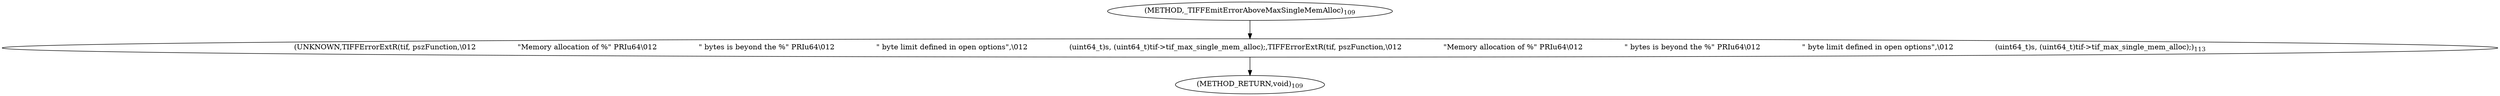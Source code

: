 digraph "_TIFFEmitErrorAboveMaxSingleMemAlloc" {  
"177" [label = <(UNKNOWN,TIFFErrorExtR(tif, pszFunction,\012                  &quot;Memory allocation of %&quot; PRIu64\012                  &quot; bytes is beyond the %&quot; PRIu64\012                  &quot; byte limit defined in open options&quot;,\012                  (uint64_t)s, (uint64_t)tif-&gt;tif_max_single_mem_alloc);,TIFFErrorExtR(tif, pszFunction,\012                  &quot;Memory allocation of %&quot; PRIu64\012                  &quot; bytes is beyond the %&quot; PRIu64\012                  &quot; byte limit defined in open options&quot;,\012                  (uint64_t)s, (uint64_t)tif-&gt;tif_max_single_mem_alloc);)<SUB>113</SUB>> ]
"172" [label = <(METHOD,_TIFFEmitErrorAboveMaxSingleMemAlloc)<SUB>109</SUB>> ]
"178" [label = <(METHOD_RETURN,void)<SUB>109</SUB>> ]
  "177" -> "178" 
  "172" -> "177" 
}
